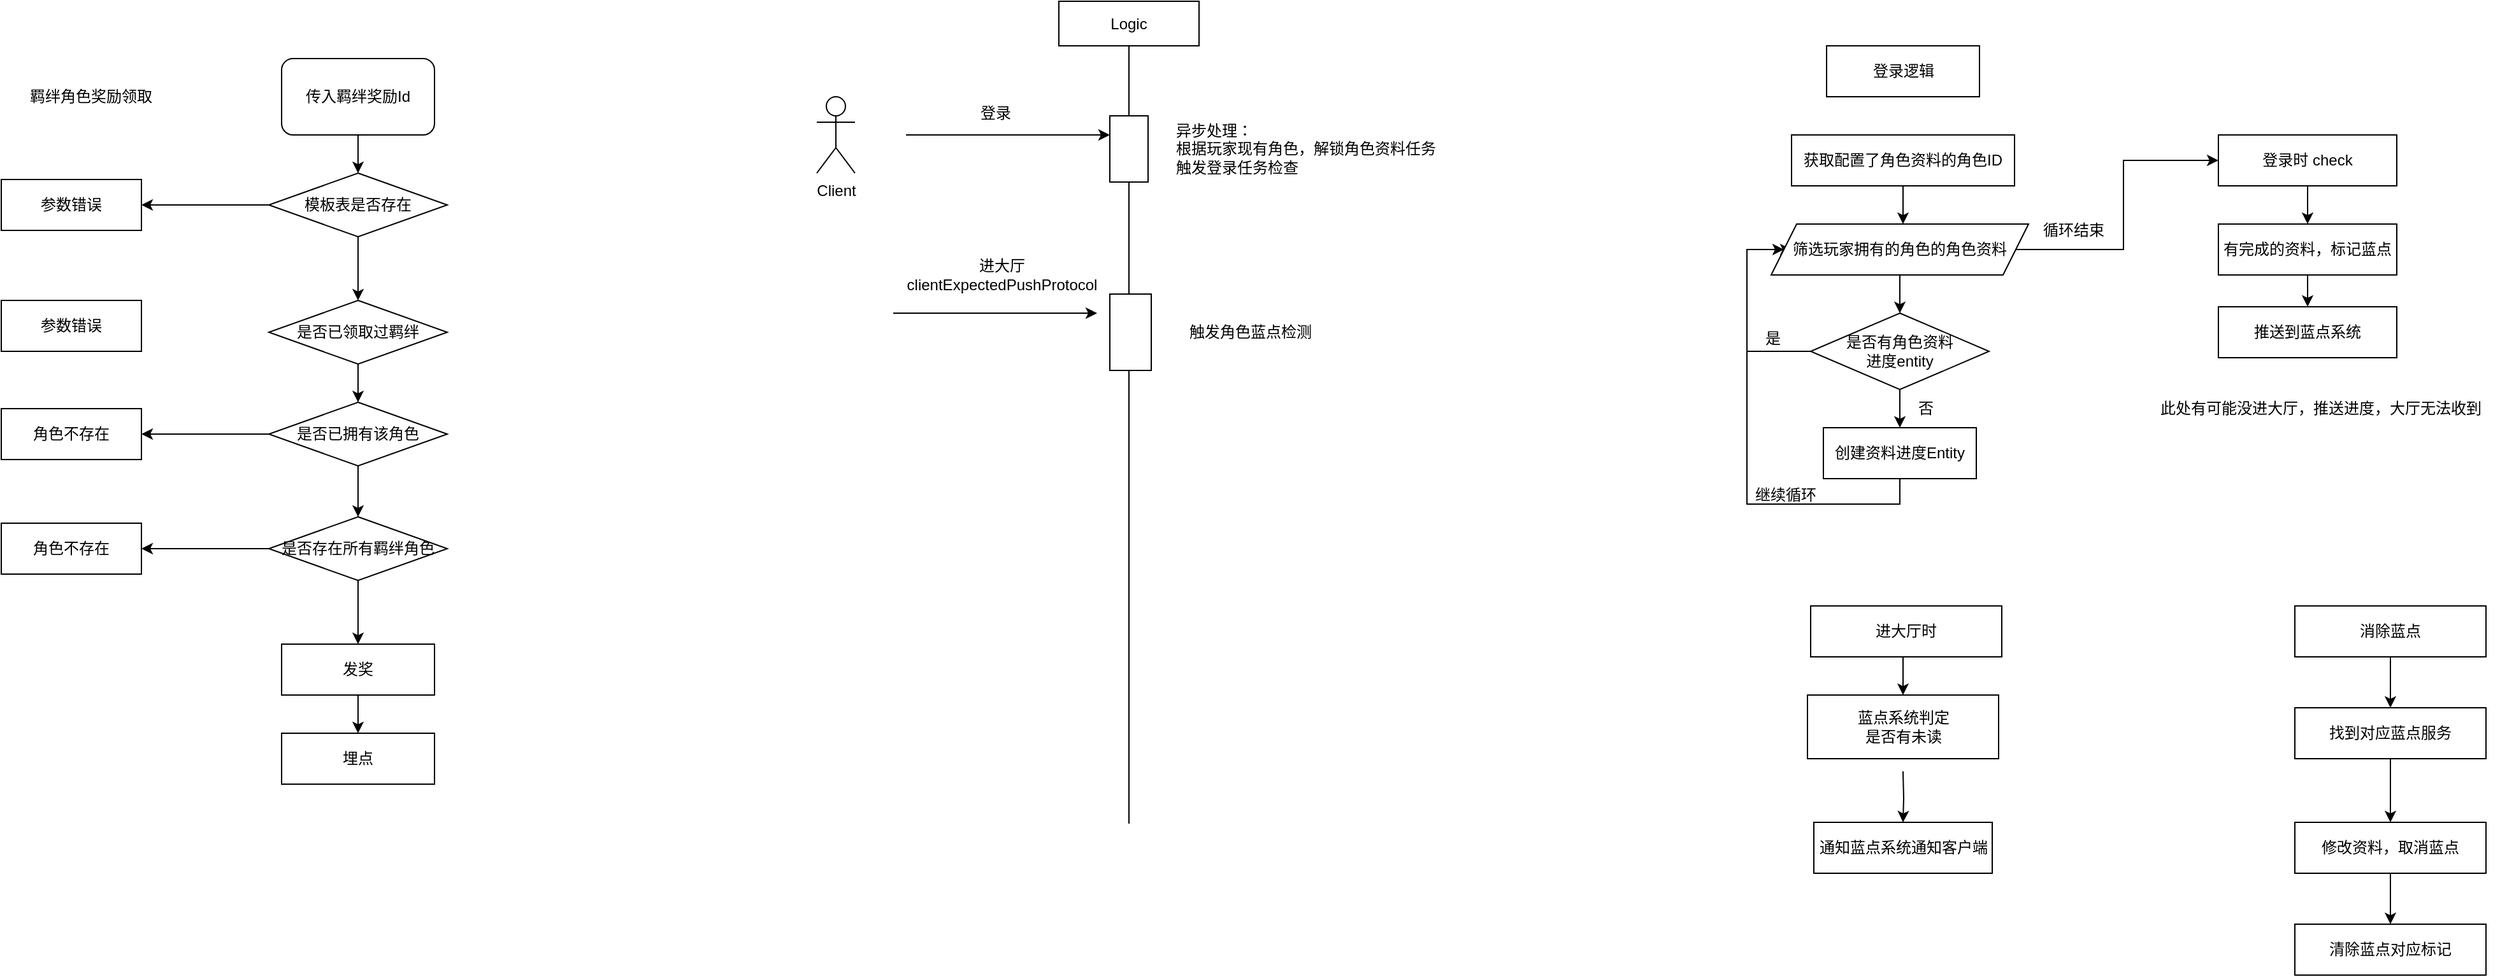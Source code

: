 <mxfile version="21.3.6" type="github">
  <diagram name="第 1 页" id="kdVOFN4OeXV8Te4mJ-ZW">
    <mxGraphModel dx="1434" dy="764" grid="1" gridSize="10" guides="1" tooltips="1" connect="1" arrows="1" fold="1" page="1" pageScale="1" pageWidth="4681" pageHeight="3300" math="0" shadow="0">
      <root>
        <mxCell id="0" />
        <mxCell id="1" parent="0" />
        <mxCell id="ye-Hzo8tlc1K3YxT7vBc-22" style="edgeStyle=orthogonalEdgeStyle;rounded=0;orthogonalLoop=1;jettySize=auto;html=1;exitX=0.5;exitY=1;exitDx=0;exitDy=0;" parent="1" source="ye-Hzo8tlc1K3YxT7vBc-1" target="ye-Hzo8tlc1K3YxT7vBc-4" edge="1">
          <mxGeometry relative="1" as="geometry" />
        </mxCell>
        <mxCell id="ye-Hzo8tlc1K3YxT7vBc-1" value="传入羁绊奖励Id" style="rounded=1;whiteSpace=wrap;html=1;" parent="1" vertex="1">
          <mxGeometry x="420" y="170" width="120" height="60" as="geometry" />
        </mxCell>
        <mxCell id="ye-Hzo8tlc1K3YxT7vBc-3" value="羁绊角色奖励领取" style="text;html=1;align=center;verticalAlign=middle;resizable=0;points=[];autosize=1;strokeColor=none;fillColor=none;" parent="1" vertex="1">
          <mxGeometry x="210" y="185" width="120" height="30" as="geometry" />
        </mxCell>
        <mxCell id="ye-Hzo8tlc1K3YxT7vBc-17" style="edgeStyle=orthogonalEdgeStyle;rounded=0;orthogonalLoop=1;jettySize=auto;html=1;exitX=0;exitY=0.5;exitDx=0;exitDy=0;entryX=1;entryY=0.5;entryDx=0;entryDy=0;" parent="1" source="ye-Hzo8tlc1K3YxT7vBc-4" target="ye-Hzo8tlc1K3YxT7vBc-9" edge="1">
          <mxGeometry relative="1" as="geometry" />
        </mxCell>
        <mxCell id="ye-Hzo8tlc1K3YxT7vBc-18" style="edgeStyle=orthogonalEdgeStyle;rounded=0;orthogonalLoop=1;jettySize=auto;html=1;exitX=0.5;exitY=1;exitDx=0;exitDy=0;entryX=0.5;entryY=0;entryDx=0;entryDy=0;" parent="1" source="ye-Hzo8tlc1K3YxT7vBc-4" target="ye-Hzo8tlc1K3YxT7vBc-23" edge="1">
          <mxGeometry relative="1" as="geometry">
            <mxPoint x="480" y="340" as="targetPoint" />
          </mxGeometry>
        </mxCell>
        <mxCell id="ye-Hzo8tlc1K3YxT7vBc-4" value="模板表是否存在" style="rhombus;whiteSpace=wrap;html=1;" parent="1" vertex="1">
          <mxGeometry x="410" y="260" width="140" height="50" as="geometry" />
        </mxCell>
        <mxCell id="ye-Hzo8tlc1K3YxT7vBc-16" style="edgeStyle=orthogonalEdgeStyle;rounded=0;orthogonalLoop=1;jettySize=auto;html=1;exitX=0;exitY=0.5;exitDx=0;exitDy=0;" parent="1" source="ye-Hzo8tlc1K3YxT7vBc-6" target="ye-Hzo8tlc1K3YxT7vBc-13" edge="1">
          <mxGeometry relative="1" as="geometry" />
        </mxCell>
        <mxCell id="ye-Hzo8tlc1K3YxT7vBc-19" style="edgeStyle=orthogonalEdgeStyle;rounded=0;orthogonalLoop=1;jettySize=auto;html=1;exitX=0.5;exitY=1;exitDx=0;exitDy=0;" parent="1" source="ye-Hzo8tlc1K3YxT7vBc-6" target="ye-Hzo8tlc1K3YxT7vBc-7" edge="1">
          <mxGeometry relative="1" as="geometry" />
        </mxCell>
        <mxCell id="ye-Hzo8tlc1K3YxT7vBc-6" value="是否已拥有该角色" style="rhombus;whiteSpace=wrap;html=1;" parent="1" vertex="1">
          <mxGeometry x="410" y="440" width="140" height="50" as="geometry" />
        </mxCell>
        <mxCell id="ye-Hzo8tlc1K3YxT7vBc-15" style="edgeStyle=orthogonalEdgeStyle;rounded=0;orthogonalLoop=1;jettySize=auto;html=1;exitX=0;exitY=0.5;exitDx=0;exitDy=0;entryX=1;entryY=0.5;entryDx=0;entryDy=0;" parent="1" source="ye-Hzo8tlc1K3YxT7vBc-7" target="ye-Hzo8tlc1K3YxT7vBc-14" edge="1">
          <mxGeometry relative="1" as="geometry" />
        </mxCell>
        <mxCell id="ye-Hzo8tlc1K3YxT7vBc-20" style="edgeStyle=orthogonalEdgeStyle;rounded=0;orthogonalLoop=1;jettySize=auto;html=1;exitX=0.5;exitY=1;exitDx=0;exitDy=0;" parent="1" source="ye-Hzo8tlc1K3YxT7vBc-7" target="ye-Hzo8tlc1K3YxT7vBc-11" edge="1">
          <mxGeometry relative="1" as="geometry" />
        </mxCell>
        <mxCell id="ye-Hzo8tlc1K3YxT7vBc-7" value="是否存在所有羁绊角色" style="rhombus;whiteSpace=wrap;html=1;" parent="1" vertex="1">
          <mxGeometry x="410" y="530" width="140" height="50" as="geometry" />
        </mxCell>
        <mxCell id="ye-Hzo8tlc1K3YxT7vBc-9" value="参数错误" style="whiteSpace=wrap;html=1;" parent="1" vertex="1">
          <mxGeometry x="200" y="265" width="110" height="40" as="geometry" />
        </mxCell>
        <mxCell id="ye-Hzo8tlc1K3YxT7vBc-21" style="edgeStyle=orthogonalEdgeStyle;rounded=0;orthogonalLoop=1;jettySize=auto;html=1;exitX=0.5;exitY=1;exitDx=0;exitDy=0;entryX=0.5;entryY=0;entryDx=0;entryDy=0;" parent="1" source="ye-Hzo8tlc1K3YxT7vBc-11" target="ye-Hzo8tlc1K3YxT7vBc-12" edge="1">
          <mxGeometry relative="1" as="geometry" />
        </mxCell>
        <mxCell id="ye-Hzo8tlc1K3YxT7vBc-11" value="发奖" style="rounded=0;whiteSpace=wrap;html=1;" parent="1" vertex="1">
          <mxGeometry x="420" y="630" width="120" height="40" as="geometry" />
        </mxCell>
        <mxCell id="ye-Hzo8tlc1K3YxT7vBc-12" value="埋点" style="rounded=0;whiteSpace=wrap;html=1;" parent="1" vertex="1">
          <mxGeometry x="420" y="700" width="120" height="40" as="geometry" />
        </mxCell>
        <mxCell id="ye-Hzo8tlc1K3YxT7vBc-13" value="角色不存在" style="whiteSpace=wrap;html=1;" parent="1" vertex="1">
          <mxGeometry x="200" y="445" width="110" height="40" as="geometry" />
        </mxCell>
        <mxCell id="ye-Hzo8tlc1K3YxT7vBc-14" value="角色不存在" style="whiteSpace=wrap;html=1;" parent="1" vertex="1">
          <mxGeometry x="200" y="535" width="110" height="40" as="geometry" />
        </mxCell>
        <mxCell id="ye-Hzo8tlc1K3YxT7vBc-24" style="edgeStyle=orthogonalEdgeStyle;rounded=0;orthogonalLoop=1;jettySize=auto;html=1;exitX=0.5;exitY=1;exitDx=0;exitDy=0;entryX=0.5;entryY=0;entryDx=0;entryDy=0;" parent="1" source="ye-Hzo8tlc1K3YxT7vBc-23" target="ye-Hzo8tlc1K3YxT7vBc-6" edge="1">
          <mxGeometry relative="1" as="geometry" />
        </mxCell>
        <mxCell id="ye-Hzo8tlc1K3YxT7vBc-23" value="是否已领取过羁绊" style="rhombus;whiteSpace=wrap;html=1;" parent="1" vertex="1">
          <mxGeometry x="410" y="360" width="140" height="50" as="geometry" />
        </mxCell>
        <mxCell id="ye-Hzo8tlc1K3YxT7vBc-25" value="参数错误" style="whiteSpace=wrap;html=1;" parent="1" vertex="1">
          <mxGeometry x="200" y="360" width="110" height="40" as="geometry" />
        </mxCell>
        <mxCell id="3l4a-vmYQsrZcGw0gVcB-1" value="Logic" style="rounded=0;whiteSpace=wrap;html=1;" vertex="1" parent="1">
          <mxGeometry x="1030" y="125" width="110" height="35" as="geometry" />
        </mxCell>
        <mxCell id="3l4a-vmYQsrZcGw0gVcB-2" value="Client" style="shape=umlActor;verticalLabelPosition=bottom;verticalAlign=top;html=1;outlineConnect=0;" vertex="1" parent="1">
          <mxGeometry x="840" y="200" width="30" height="60" as="geometry" />
        </mxCell>
        <mxCell id="3l4a-vmYQsrZcGw0gVcB-3" value="" style="endArrow=none;html=1;rounded=0;entryX=0.5;entryY=1;entryDx=0;entryDy=0;" edge="1" parent="1" source="3l4a-vmYQsrZcGw0gVcB-6" target="3l4a-vmYQsrZcGw0gVcB-1">
          <mxGeometry width="50" height="50" relative="1" as="geometry">
            <mxPoint x="1085" y="771" as="sourcePoint" />
            <mxPoint x="1150" y="340" as="targetPoint" />
          </mxGeometry>
        </mxCell>
        <mxCell id="3l4a-vmYQsrZcGw0gVcB-4" value="" style="endArrow=classic;html=1;rounded=0;" edge="1" parent="1">
          <mxGeometry width="50" height="50" relative="1" as="geometry">
            <mxPoint x="910" y="230" as="sourcePoint" />
            <mxPoint x="1070" y="230" as="targetPoint" />
          </mxGeometry>
        </mxCell>
        <mxCell id="3l4a-vmYQsrZcGw0gVcB-5" value="登录" style="text;html=1;align=center;verticalAlign=middle;resizable=0;points=[];autosize=1;strokeColor=none;fillColor=none;" vertex="1" parent="1">
          <mxGeometry x="955" y="198" width="50" height="30" as="geometry" />
        </mxCell>
        <mxCell id="3l4a-vmYQsrZcGw0gVcB-7" value="" style="endArrow=none;html=1;rounded=0;entryX=0.5;entryY=1;entryDx=0;entryDy=0;" edge="1" parent="1" target="3l4a-vmYQsrZcGw0gVcB-6">
          <mxGeometry width="50" height="50" relative="1" as="geometry">
            <mxPoint x="1085" y="771" as="sourcePoint" />
            <mxPoint x="1085" y="160" as="targetPoint" />
          </mxGeometry>
        </mxCell>
        <mxCell id="3l4a-vmYQsrZcGw0gVcB-6" value="" style="rounded=0;whiteSpace=wrap;html=1;" vertex="1" parent="1">
          <mxGeometry x="1070" y="215" width="30" height="52" as="geometry" />
        </mxCell>
        <mxCell id="3l4a-vmYQsrZcGw0gVcB-8" value="异步处理：&lt;br&gt;根据玩家现有角色，解锁角色资料任务&lt;br&gt;触发登录任务检查" style="text;html=1;align=left;verticalAlign=middle;resizable=0;points=[];autosize=1;strokeColor=none;fillColor=none;" vertex="1" parent="1">
          <mxGeometry x="1120" y="211" width="230" height="60" as="geometry" />
        </mxCell>
        <mxCell id="3l4a-vmYQsrZcGw0gVcB-9" value="" style="endArrow=classic;html=1;rounded=0;" edge="1" parent="1">
          <mxGeometry width="50" height="50" relative="1" as="geometry">
            <mxPoint x="900" y="370" as="sourcePoint" />
            <mxPoint x="1060" y="370" as="targetPoint" />
          </mxGeometry>
        </mxCell>
        <mxCell id="3l4a-vmYQsrZcGw0gVcB-10" value="进大厅&lt;br&gt;clientExpectedPushProtocol" style="text;html=1;align=center;verticalAlign=middle;resizable=0;points=[];autosize=1;strokeColor=none;fillColor=none;" vertex="1" parent="1">
          <mxGeometry x="900" y="320" width="170" height="40" as="geometry" />
        </mxCell>
        <mxCell id="3l4a-vmYQsrZcGw0gVcB-11" value="" style="rounded=0;whiteSpace=wrap;html=1;" vertex="1" parent="1">
          <mxGeometry x="1070" y="355" width="32.5" height="60" as="geometry" />
        </mxCell>
        <mxCell id="3l4a-vmYQsrZcGw0gVcB-12" value="触发角色蓝点检测" style="text;html=1;align=center;verticalAlign=middle;resizable=0;points=[];autosize=1;strokeColor=none;fillColor=none;" vertex="1" parent="1">
          <mxGeometry x="1120" y="370" width="120" height="30" as="geometry" />
        </mxCell>
        <mxCell id="3l4a-vmYQsrZcGw0gVcB-13" value="登录逻辑" style="whiteSpace=wrap;html=1;" vertex="1" parent="1">
          <mxGeometry x="1632.5" y="160" width="120" height="40" as="geometry" />
        </mxCell>
        <mxCell id="3l4a-vmYQsrZcGw0gVcB-20" style="edgeStyle=orthogonalEdgeStyle;rounded=0;orthogonalLoop=1;jettySize=auto;html=1;exitX=0.5;exitY=1;exitDx=0;exitDy=0;entryX=0.5;entryY=0;entryDx=0;entryDy=0;" edge="1" parent="1" source="3l4a-vmYQsrZcGw0gVcB-14">
          <mxGeometry relative="1" as="geometry">
            <mxPoint x="1692.5" y="300" as="targetPoint" />
          </mxGeometry>
        </mxCell>
        <mxCell id="3l4a-vmYQsrZcGw0gVcB-14" value="获取配置了角色资料的角色ID" style="whiteSpace=wrap;html=1;" vertex="1" parent="1">
          <mxGeometry x="1605" y="230" width="175" height="40" as="geometry" />
        </mxCell>
        <mxCell id="3l4a-vmYQsrZcGw0gVcB-21" style="edgeStyle=orthogonalEdgeStyle;rounded=0;orthogonalLoop=1;jettySize=auto;html=1;exitX=0.5;exitY=1;exitDx=0;exitDy=0;entryX=0.5;entryY=0;entryDx=0;entryDy=0;" edge="1" parent="1" target="3l4a-vmYQsrZcGw0gVcB-18">
          <mxGeometry relative="1" as="geometry">
            <mxPoint x="1692.5" y="340" as="sourcePoint" />
          </mxGeometry>
        </mxCell>
        <mxCell id="3l4a-vmYQsrZcGw0gVcB-22" style="edgeStyle=orthogonalEdgeStyle;rounded=0;orthogonalLoop=1;jettySize=auto;html=1;" edge="1" parent="1" source="3l4a-vmYQsrZcGw0gVcB-18" target="3l4a-vmYQsrZcGw0gVcB-19">
          <mxGeometry relative="1" as="geometry" />
        </mxCell>
        <mxCell id="3l4a-vmYQsrZcGw0gVcB-46" style="edgeStyle=orthogonalEdgeStyle;rounded=0;orthogonalLoop=1;jettySize=auto;html=1;exitX=0;exitY=0.5;exitDx=0;exitDy=0;entryX=0;entryY=0.5;entryDx=0;entryDy=0;" edge="1" parent="1" source="3l4a-vmYQsrZcGw0gVcB-18">
          <mxGeometry relative="1" as="geometry">
            <mxPoint x="1605" y="320" as="targetPoint" />
            <Array as="points">
              <mxPoint x="1570" y="400" />
              <mxPoint x="1570" y="320" />
            </Array>
          </mxGeometry>
        </mxCell>
        <mxCell id="3l4a-vmYQsrZcGw0gVcB-18" value="是否有角色资料&lt;br&gt;进度entity" style="rhombus;whiteSpace=wrap;html=1;" vertex="1" parent="1">
          <mxGeometry x="1620" y="370" width="140" height="60" as="geometry" />
        </mxCell>
        <mxCell id="3l4a-vmYQsrZcGw0gVcB-50" style="edgeStyle=orthogonalEdgeStyle;rounded=0;orthogonalLoop=1;jettySize=auto;html=1;exitX=0.5;exitY=1;exitDx=0;exitDy=0;entryX=0;entryY=0.5;entryDx=0;entryDy=0;" edge="1" parent="1" source="3l4a-vmYQsrZcGw0gVcB-19" target="3l4a-vmYQsrZcGw0gVcB-49">
          <mxGeometry relative="1" as="geometry">
            <Array as="points">
              <mxPoint x="1690" y="520" />
              <mxPoint x="1570" y="520" />
              <mxPoint x="1570" y="320" />
              <mxPoint x="1599" y="320" />
            </Array>
          </mxGeometry>
        </mxCell>
        <mxCell id="3l4a-vmYQsrZcGw0gVcB-19" value="创建资料进度Entity" style="whiteSpace=wrap;html=1;" vertex="1" parent="1">
          <mxGeometry x="1630" y="460" width="120" height="40" as="geometry" />
        </mxCell>
        <mxCell id="3l4a-vmYQsrZcGw0gVcB-27" style="edgeStyle=orthogonalEdgeStyle;rounded=0;orthogonalLoop=1;jettySize=auto;html=1;exitX=0.5;exitY=1;exitDx=0;exitDy=0;" edge="1" parent="1" source="3l4a-vmYQsrZcGw0gVcB-23" target="3l4a-vmYQsrZcGw0gVcB-24">
          <mxGeometry relative="1" as="geometry" />
        </mxCell>
        <mxCell id="3l4a-vmYQsrZcGw0gVcB-23" value="登录时 check" style="whiteSpace=wrap;html=1;" vertex="1" parent="1">
          <mxGeometry x="1940" y="230" width="140" height="40" as="geometry" />
        </mxCell>
        <mxCell id="3l4a-vmYQsrZcGw0gVcB-29" style="edgeStyle=orthogonalEdgeStyle;rounded=0;orthogonalLoop=1;jettySize=auto;html=1;exitX=0.5;exitY=1;exitDx=0;exitDy=0;" edge="1" parent="1" source="3l4a-vmYQsrZcGw0gVcB-24" target="3l4a-vmYQsrZcGw0gVcB-28">
          <mxGeometry relative="1" as="geometry" />
        </mxCell>
        <mxCell id="3l4a-vmYQsrZcGw0gVcB-24" value="有完成的资料，标记蓝点" style="whiteSpace=wrap;html=1;" vertex="1" parent="1">
          <mxGeometry x="1940" y="300" width="140" height="40" as="geometry" />
        </mxCell>
        <mxCell id="3l4a-vmYQsrZcGw0gVcB-28" value="推送到蓝点系统" style="whiteSpace=wrap;html=1;" vertex="1" parent="1">
          <mxGeometry x="1940" y="365" width="140" height="40" as="geometry" />
        </mxCell>
        <mxCell id="3l4a-vmYQsrZcGw0gVcB-35" style="edgeStyle=orthogonalEdgeStyle;rounded=0;orthogonalLoop=1;jettySize=auto;html=1;exitX=0.5;exitY=1;exitDx=0;exitDy=0;entryX=0.5;entryY=0;entryDx=0;entryDy=0;" edge="1" parent="1" source="3l4a-vmYQsrZcGw0gVcB-30">
          <mxGeometry relative="1" as="geometry">
            <mxPoint x="1692.5" y="670" as="targetPoint" />
          </mxGeometry>
        </mxCell>
        <mxCell id="3l4a-vmYQsrZcGw0gVcB-30" value="进大厅时" style="whiteSpace=wrap;html=1;" vertex="1" parent="1">
          <mxGeometry x="1620" y="600" width="150" height="40" as="geometry" />
        </mxCell>
        <mxCell id="3l4a-vmYQsrZcGw0gVcB-32" value="通知蓝点系统通知客户端" style="whiteSpace=wrap;html=1;" vertex="1" parent="1">
          <mxGeometry x="1622.5" y="770" width="140" height="40" as="geometry" />
        </mxCell>
        <mxCell id="3l4a-vmYQsrZcGw0gVcB-34" style="edgeStyle=orthogonalEdgeStyle;rounded=0;orthogonalLoop=1;jettySize=auto;html=1;exitX=0.5;exitY=1;exitDx=0;exitDy=0;" edge="1" parent="1" target="3l4a-vmYQsrZcGw0gVcB-32">
          <mxGeometry relative="1" as="geometry">
            <mxPoint x="1692.5" y="730" as="sourcePoint" />
          </mxGeometry>
        </mxCell>
        <mxCell id="3l4a-vmYQsrZcGw0gVcB-41" style="edgeStyle=orthogonalEdgeStyle;rounded=0;orthogonalLoop=1;jettySize=auto;html=1;exitX=0.5;exitY=1;exitDx=0;exitDy=0;" edge="1" parent="1" source="3l4a-vmYQsrZcGw0gVcB-36" target="3l4a-vmYQsrZcGw0gVcB-38">
          <mxGeometry relative="1" as="geometry" />
        </mxCell>
        <mxCell id="3l4a-vmYQsrZcGw0gVcB-36" value="消除蓝点" style="whiteSpace=wrap;html=1;" vertex="1" parent="1">
          <mxGeometry x="2000" y="600" width="150" height="40" as="geometry" />
        </mxCell>
        <mxCell id="3l4a-vmYQsrZcGw0gVcB-42" style="edgeStyle=orthogonalEdgeStyle;rounded=0;orthogonalLoop=1;jettySize=auto;html=1;exitX=0.5;exitY=1;exitDx=0;exitDy=0;entryX=0.5;entryY=0;entryDx=0;entryDy=0;" edge="1" parent="1" source="3l4a-vmYQsrZcGw0gVcB-38" target="3l4a-vmYQsrZcGw0gVcB-39">
          <mxGeometry relative="1" as="geometry" />
        </mxCell>
        <mxCell id="3l4a-vmYQsrZcGw0gVcB-38" value="找到对应蓝点服务" style="whiteSpace=wrap;html=1;" vertex="1" parent="1">
          <mxGeometry x="2000" y="680" width="150" height="40" as="geometry" />
        </mxCell>
        <mxCell id="3l4a-vmYQsrZcGw0gVcB-43" style="edgeStyle=orthogonalEdgeStyle;rounded=0;orthogonalLoop=1;jettySize=auto;html=1;" edge="1" parent="1" source="3l4a-vmYQsrZcGw0gVcB-39" target="3l4a-vmYQsrZcGw0gVcB-40">
          <mxGeometry relative="1" as="geometry" />
        </mxCell>
        <mxCell id="3l4a-vmYQsrZcGw0gVcB-39" value="修改资料，取消蓝点" style="rounded=0;whiteSpace=wrap;html=1;" vertex="1" parent="1">
          <mxGeometry x="2000" y="770" width="150" height="40" as="geometry" />
        </mxCell>
        <mxCell id="3l4a-vmYQsrZcGw0gVcB-40" value="清除蓝点对应标记" style="rounded=0;whiteSpace=wrap;html=1;" vertex="1" parent="1">
          <mxGeometry x="2000" y="850" width="150" height="40" as="geometry" />
        </mxCell>
        <mxCell id="3l4a-vmYQsrZcGw0gVcB-44" value="此处有可能没进大厅，推送进度，大厅无法收到" style="text;html=1;align=center;verticalAlign=middle;resizable=0;points=[];autosize=1;strokeColor=none;fillColor=none;" vertex="1" parent="1">
          <mxGeometry x="1880" y="430" width="280" height="30" as="geometry" />
        </mxCell>
        <mxCell id="3l4a-vmYQsrZcGw0gVcB-47" value="是" style="text;html=1;align=center;verticalAlign=middle;resizable=0;points=[];autosize=1;strokeColor=none;fillColor=none;" vertex="1" parent="1">
          <mxGeometry x="1570" y="375" width="40" height="30" as="geometry" />
        </mxCell>
        <mxCell id="3l4a-vmYQsrZcGw0gVcB-48" value="否" style="text;html=1;align=center;verticalAlign=middle;resizable=0;points=[];autosize=1;strokeColor=none;fillColor=none;" vertex="1" parent="1">
          <mxGeometry x="1690" y="430" width="40" height="30" as="geometry" />
        </mxCell>
        <mxCell id="3l4a-vmYQsrZcGw0gVcB-52" style="edgeStyle=orthogonalEdgeStyle;rounded=0;orthogonalLoop=1;jettySize=auto;html=1;exitX=1;exitY=0.5;exitDx=0;exitDy=0;entryX=0;entryY=0.5;entryDx=0;entryDy=0;" edge="1" parent="1" source="3l4a-vmYQsrZcGw0gVcB-49" target="3l4a-vmYQsrZcGw0gVcB-23">
          <mxGeometry relative="1" as="geometry" />
        </mxCell>
        <mxCell id="3l4a-vmYQsrZcGw0gVcB-49" value="筛选玩家拥有的角色的角色资料" style="shape=parallelogram;perimeter=parallelogramPerimeter;whiteSpace=wrap;html=1;fixedSize=1;" vertex="1" parent="1">
          <mxGeometry x="1589" y="300" width="202" height="40" as="geometry" />
        </mxCell>
        <mxCell id="3l4a-vmYQsrZcGw0gVcB-51" value="继续循环" style="text;html=1;align=center;verticalAlign=middle;resizable=0;points=[];autosize=1;strokeColor=none;fillColor=none;" vertex="1" parent="1">
          <mxGeometry x="1565" y="498" width="70" height="30" as="geometry" />
        </mxCell>
        <mxCell id="3l4a-vmYQsrZcGw0gVcB-53" value="循环结束" style="text;html=1;align=center;verticalAlign=middle;resizable=0;points=[];autosize=1;strokeColor=none;fillColor=none;" vertex="1" parent="1">
          <mxGeometry x="1791" y="290" width="70" height="30" as="geometry" />
        </mxCell>
        <mxCell id="3l4a-vmYQsrZcGw0gVcB-54" value="&lt;div&gt;蓝点系统判定&lt;/div&gt;&lt;div&gt;是否有未读&lt;/div&gt;" style="rounded=0;whiteSpace=wrap;html=1;" vertex="1" parent="1">
          <mxGeometry x="1617.5" y="670" width="150" height="50" as="geometry" />
        </mxCell>
      </root>
    </mxGraphModel>
  </diagram>
</mxfile>
